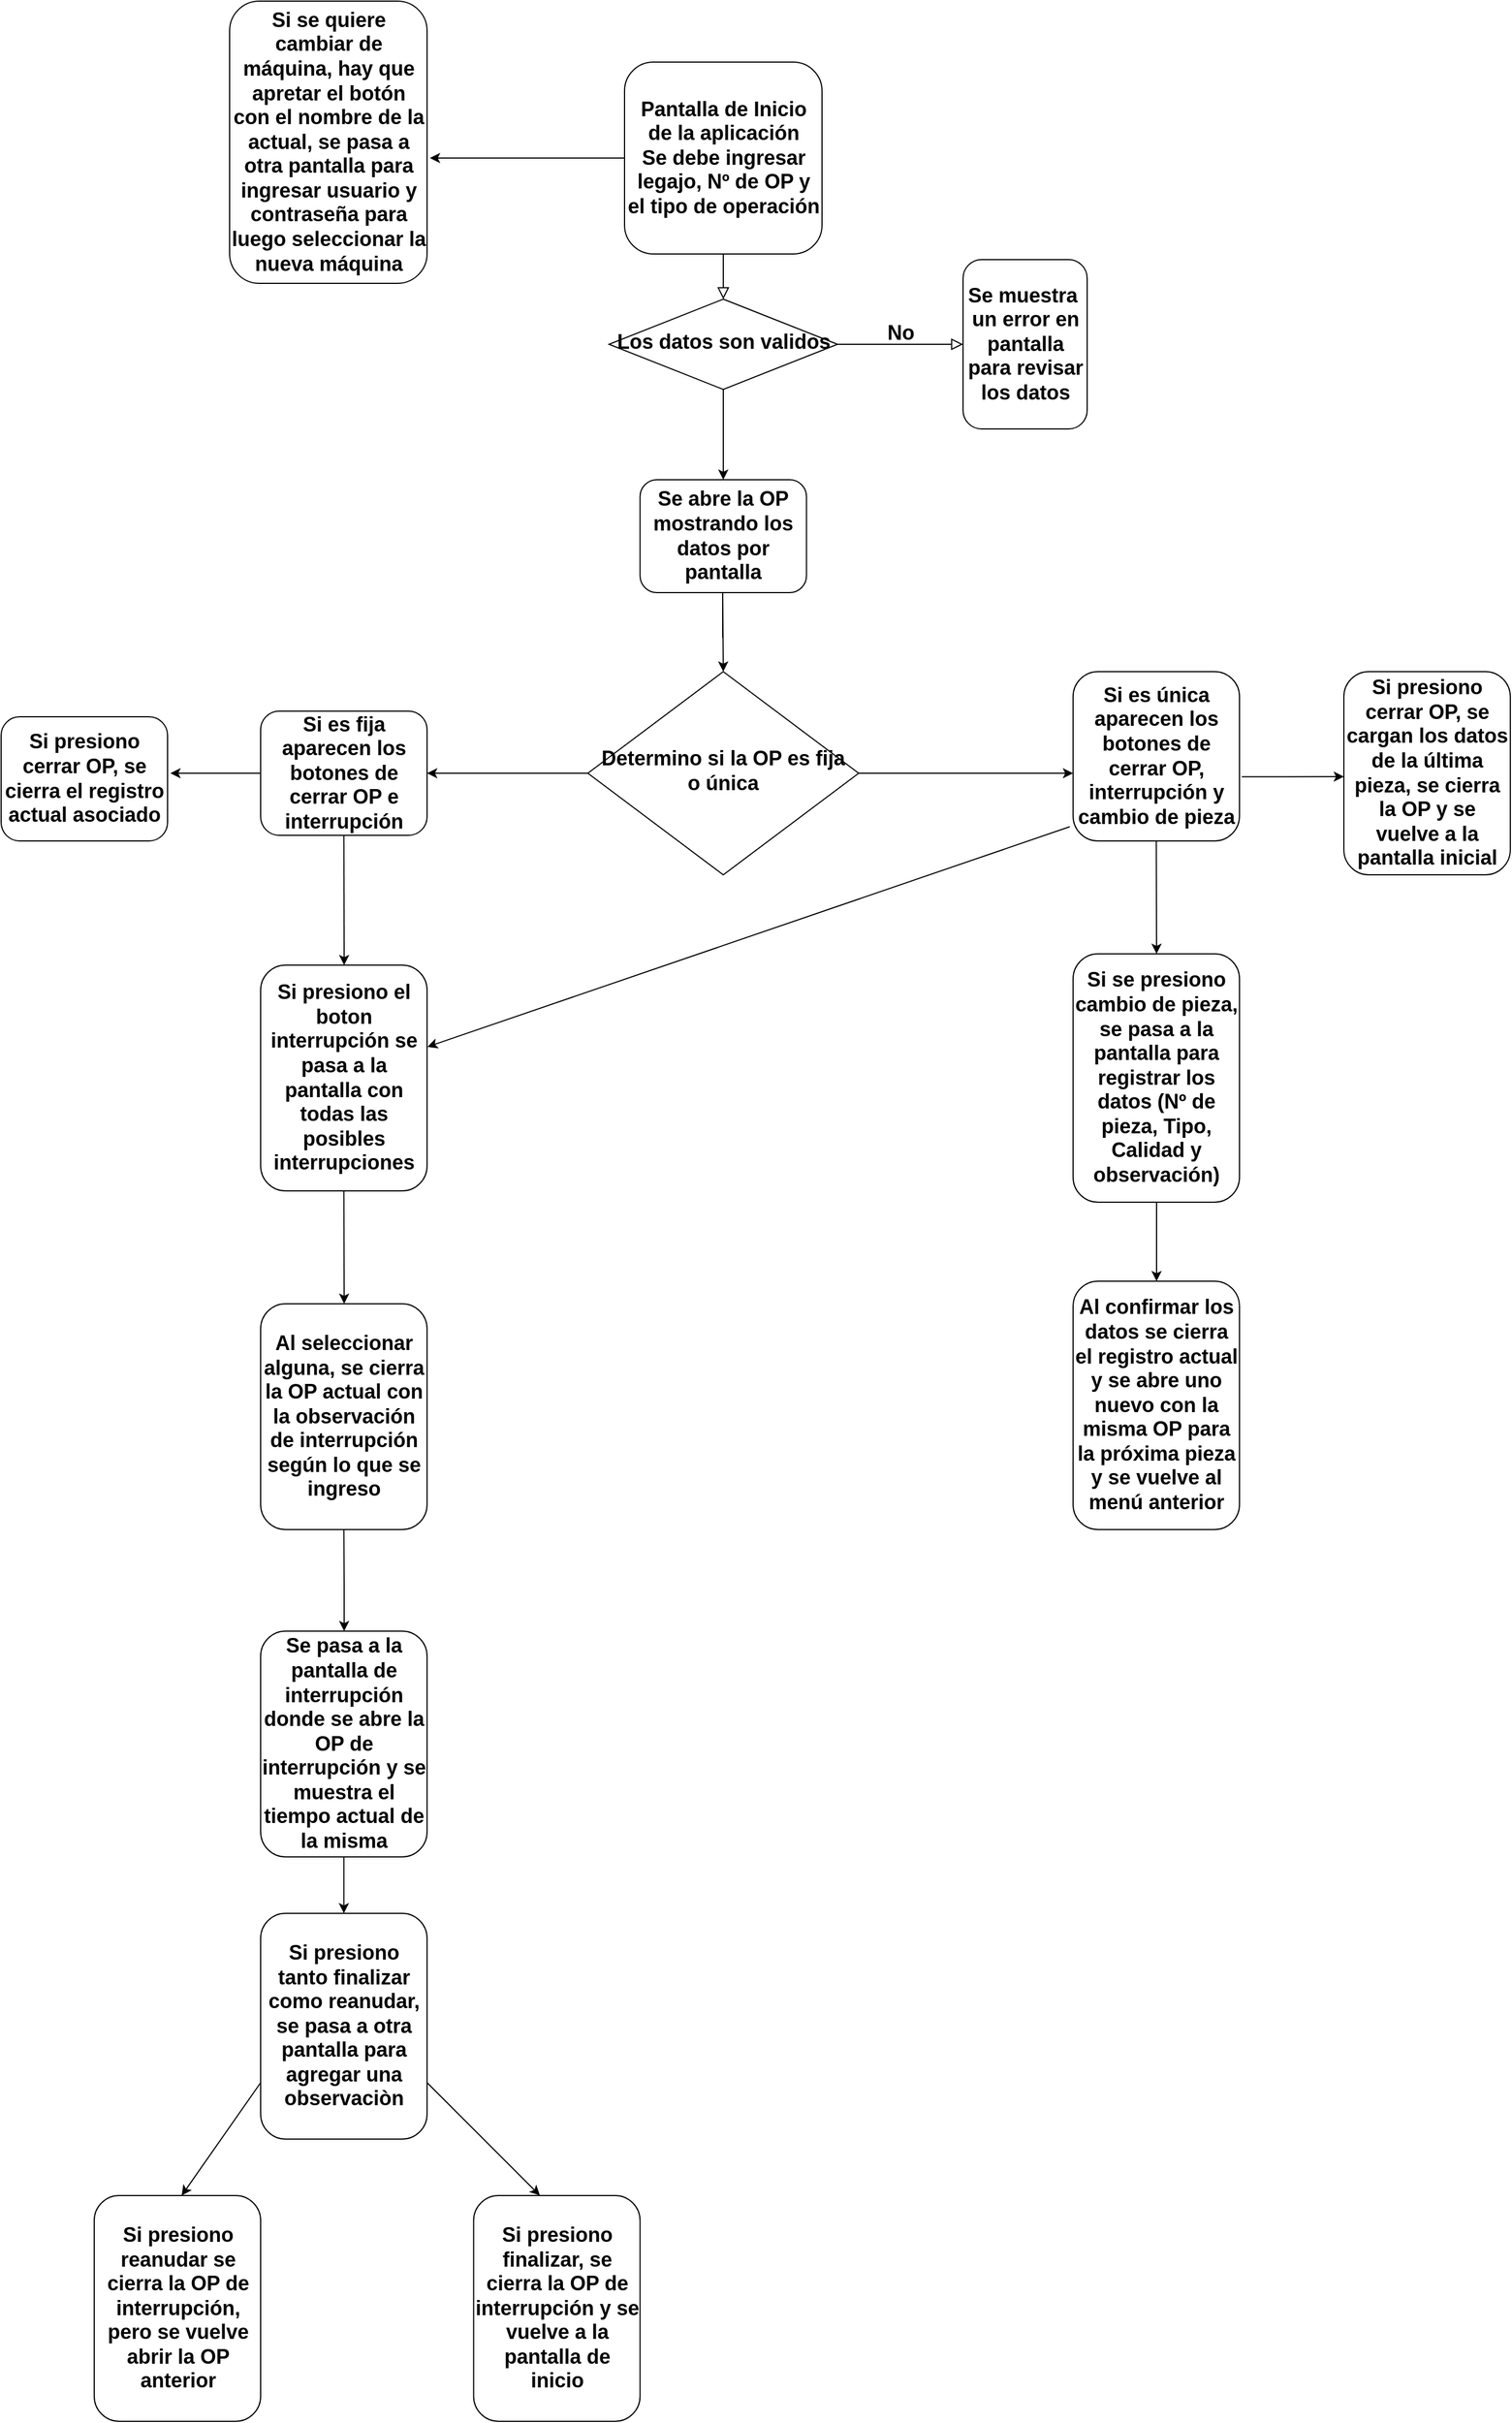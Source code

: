 <mxfile version="15.7.1" type="github">
  <diagram id="C5RBs43oDa-KdzZeNtuy" name="Page-1">
    <mxGraphModel dx="723" dy="1571" grid="1" gridSize="10" guides="1" tooltips="1" connect="1" arrows="1" fold="1" page="1" pageScale="1" pageWidth="827" pageHeight="1169" math="0" shadow="0">
      <root>
        <mxCell id="WIyWlLk6GJQsqaUBKTNV-0" />
        <mxCell id="WIyWlLk6GJQsqaUBKTNV-1" parent="WIyWlLk6GJQsqaUBKTNV-0" />
        <mxCell id="WIyWlLk6GJQsqaUBKTNV-2" value="" style="rounded=0;html=1;jettySize=auto;orthogonalLoop=1;fontSize=11;endArrow=block;endFill=0;endSize=8;strokeWidth=1;shadow=0;labelBackgroundColor=none;edgeStyle=orthogonalEdgeStyle;" parent="WIyWlLk6GJQsqaUBKTNV-1" source="WIyWlLk6GJQsqaUBKTNV-3" target="WIyWlLk6GJQsqaUBKTNV-6" edge="1">
          <mxGeometry relative="1" as="geometry" />
        </mxCell>
        <mxCell id="WIyWlLk6GJQsqaUBKTNV-3" value="Pantalla de Inicio de la aplicación&lt;br style=&quot;font-size: 18px&quot;&gt;Se debe ingresar legajo, Nº de OP y el tipo de operación" style="rounded=1;whiteSpace=wrap;html=1;fontSize=18;glass=0;strokeWidth=1;shadow=0;fontStyle=1" parent="WIyWlLk6GJQsqaUBKTNV-1" vertex="1">
          <mxGeometry x="612.5" y="-530" width="175" height="170" as="geometry" />
        </mxCell>
        <mxCell id="WIyWlLk6GJQsqaUBKTNV-5" value="No" style="edgeStyle=orthogonalEdgeStyle;rounded=0;html=1;jettySize=auto;orthogonalLoop=1;fontSize=18;endArrow=block;endFill=0;endSize=8;strokeWidth=1;shadow=0;labelBackgroundColor=none;fontStyle=1" parent="WIyWlLk6GJQsqaUBKTNV-1" source="WIyWlLk6GJQsqaUBKTNV-6" target="WIyWlLk6GJQsqaUBKTNV-7" edge="1">
          <mxGeometry y="10" relative="1" as="geometry">
            <mxPoint as="offset" />
          </mxGeometry>
        </mxCell>
        <mxCell id="JvSJvUOATyo0fjj9ybYs-0" style="edgeStyle=orthogonalEdgeStyle;rounded=0;orthogonalLoop=1;jettySize=auto;html=1;exitX=0.5;exitY=1;exitDx=0;exitDy=0;entryX=0.5;entryY=0;entryDx=0;entryDy=0;" edge="1" parent="WIyWlLk6GJQsqaUBKTNV-1" source="WIyWlLk6GJQsqaUBKTNV-6" target="JvSJvUOATyo0fjj9ybYs-1">
          <mxGeometry relative="1" as="geometry">
            <mxPoint x="782.5" y="-210" as="targetPoint" />
            <Array as="points" />
          </mxGeometry>
        </mxCell>
        <mxCell id="WIyWlLk6GJQsqaUBKTNV-6" value="Los datos son validos" style="rhombus;whiteSpace=wrap;html=1;shadow=0;fontFamily=Helvetica;fontSize=18;align=center;strokeWidth=1;spacing=6;spacingTop=-4;fontStyle=1" parent="WIyWlLk6GJQsqaUBKTNV-1" vertex="1">
          <mxGeometry x="598.75" y="-320" width="202.5" height="80" as="geometry" />
        </mxCell>
        <mxCell id="WIyWlLk6GJQsqaUBKTNV-7" value="Se muestra&amp;nbsp; un error en pantalla para revisar los datos" style="rounded=1;whiteSpace=wrap;html=1;fontSize=18;glass=0;strokeWidth=1;shadow=0;fontStyle=1" parent="WIyWlLk6GJQsqaUBKTNV-1" vertex="1">
          <mxGeometry x="912.5" y="-355" width="110" height="150" as="geometry" />
        </mxCell>
        <mxCell id="JvSJvUOATyo0fjj9ybYs-1" value="Se abre la OP mostrando los datos por pantalla" style="rounded=1;whiteSpace=wrap;html=1;fontSize=18;glass=0;strokeWidth=1;shadow=0;fontStyle=1" vertex="1" parent="WIyWlLk6GJQsqaUBKTNV-1">
          <mxGeometry x="626.25" y="-160" width="147.5" height="100" as="geometry" />
        </mxCell>
        <mxCell id="JvSJvUOATyo0fjj9ybYs-3" style="edgeStyle=orthogonalEdgeStyle;rounded=0;orthogonalLoop=1;jettySize=auto;html=1;exitX=0.5;exitY=1;exitDx=0;exitDy=0;" edge="1" parent="WIyWlLk6GJQsqaUBKTNV-1">
          <mxGeometry relative="1" as="geometry">
            <mxPoint x="700" y="10" as="targetPoint" />
            <mxPoint x="699.5" y="-20" as="sourcePoint" />
            <Array as="points">
              <mxPoint x="699.5" y="-60" />
              <mxPoint x="699.5" y="-60" />
            </Array>
          </mxGeometry>
        </mxCell>
        <mxCell id="JvSJvUOATyo0fjj9ybYs-4" value="Determino si la OP es fija o única" style="rhombus;whiteSpace=wrap;html=1;shadow=0;fontFamily=Helvetica;fontSize=18;align=center;strokeWidth=1;spacing=6;spacingTop=-4;fontStyle=1" vertex="1" parent="WIyWlLk6GJQsqaUBKTNV-1">
          <mxGeometry x="580" y="10" width="240" height="180" as="geometry" />
        </mxCell>
        <mxCell id="JvSJvUOATyo0fjj9ybYs-9" value="Si es única aparecen los botones de cerrar OP, interrupción y cambio de pieza" style="rounded=1;whiteSpace=wrap;html=1;fontSize=18;glass=0;strokeWidth=1;shadow=0;fontStyle=1" vertex="1" parent="WIyWlLk6GJQsqaUBKTNV-1">
          <mxGeometry x="1010.0" y="10" width="147.5" height="150" as="geometry" />
        </mxCell>
        <mxCell id="JvSJvUOATyo0fjj9ybYs-11" value="Si es fija aparecen los botones de cerrar OP e interrupción" style="rounded=1;whiteSpace=wrap;html=1;fontSize=18;glass=0;strokeWidth=1;shadow=0;fontStyle=1" vertex="1" parent="WIyWlLk6GJQsqaUBKTNV-1">
          <mxGeometry x="290" y="45" width="147.5" height="110" as="geometry" />
        </mxCell>
        <mxCell id="JvSJvUOATyo0fjj9ybYs-16" value="" style="endArrow=classic;html=1;rounded=0;fontSize=18;exitX=1;exitY=0.5;exitDx=0;exitDy=0;entryX=0;entryY=0.6;entryDx=0;entryDy=0;entryPerimeter=0;" edge="1" parent="WIyWlLk6GJQsqaUBKTNV-1" source="JvSJvUOATyo0fjj9ybYs-4" target="JvSJvUOATyo0fjj9ybYs-9">
          <mxGeometry width="50" height="50" relative="1" as="geometry">
            <mxPoint x="860" y="150" as="sourcePoint" />
            <mxPoint x="930" y="140" as="targetPoint" />
          </mxGeometry>
        </mxCell>
        <mxCell id="JvSJvUOATyo0fjj9ybYs-17" value="" style="endArrow=classic;html=1;rounded=0;fontSize=18;entryX=1;entryY=0.5;entryDx=0;entryDy=0;" edge="1" parent="WIyWlLk6GJQsqaUBKTNV-1" source="JvSJvUOATyo0fjj9ybYs-4" target="JvSJvUOATyo0fjj9ybYs-11">
          <mxGeometry width="50" height="50" relative="1" as="geometry">
            <mxPoint x="490" y="160" as="sourcePoint" />
            <mxPoint x="540" y="110" as="targetPoint" />
          </mxGeometry>
        </mxCell>
        <mxCell id="JvSJvUOATyo0fjj9ybYs-18" value="" style="endArrow=classic;html=1;rounded=0;fontSize=18;exitX=0.5;exitY=1;exitDx=0;exitDy=0;" edge="1" parent="WIyWlLk6GJQsqaUBKTNV-1" source="JvSJvUOATyo0fjj9ybYs-11">
          <mxGeometry width="50" height="50" relative="1" as="geometry">
            <mxPoint x="580" y="280" as="sourcePoint" />
            <mxPoint x="364" y="270" as="targetPoint" />
          </mxGeometry>
        </mxCell>
        <mxCell id="JvSJvUOATyo0fjj9ybYs-19" value="Si presiono el boton interrupción se pasa a la pantalla con todas las posibles interrupciones" style="rounded=1;whiteSpace=wrap;html=1;fontSize=18;glass=0;strokeWidth=1;shadow=0;fontStyle=1" vertex="1" parent="WIyWlLk6GJQsqaUBKTNV-1">
          <mxGeometry x="290" y="270" width="147.5" height="200" as="geometry" />
        </mxCell>
        <mxCell id="JvSJvUOATyo0fjj9ybYs-20" value="" style="endArrow=classic;html=1;rounded=0;fontSize=18;exitX=0.5;exitY=1;exitDx=0;exitDy=0;" edge="1" parent="WIyWlLk6GJQsqaUBKTNV-1" source="JvSJvUOATyo0fjj9ybYs-19">
          <mxGeometry width="50" height="50" relative="1" as="geometry">
            <mxPoint x="460" y="410" as="sourcePoint" />
            <mxPoint x="364" y="570" as="targetPoint" />
            <Array as="points" />
          </mxGeometry>
        </mxCell>
        <mxCell id="JvSJvUOATyo0fjj9ybYs-21" value="Al seleccionar alguna, se cierra la OP actual con la observación de interrupción según lo que se ingreso" style="rounded=1;whiteSpace=wrap;html=1;fontSize=18;glass=0;strokeWidth=1;shadow=0;fontStyle=1" vertex="1" parent="WIyWlLk6GJQsqaUBKTNV-1">
          <mxGeometry x="290" y="570" width="147.5" height="200" as="geometry" />
        </mxCell>
        <mxCell id="JvSJvUOATyo0fjj9ybYs-22" value="" style="endArrow=classic;html=1;rounded=0;fontSize=18;exitX=0.5;exitY=1;exitDx=0;exitDy=0;" edge="1" parent="WIyWlLk6GJQsqaUBKTNV-1" source="JvSJvUOATyo0fjj9ybYs-21">
          <mxGeometry width="50" height="50" relative="1" as="geometry">
            <mxPoint x="460" y="750" as="sourcePoint" />
            <mxPoint x="364" y="860" as="targetPoint" />
            <Array as="points">
              <mxPoint x="364" y="820" />
            </Array>
          </mxGeometry>
        </mxCell>
        <mxCell id="JvSJvUOATyo0fjj9ybYs-23" value="Se pasa a la pantalla de interrupción donde se abre la OP de interrupción y se muestra el tiempo actual de la misma" style="rounded=1;whiteSpace=wrap;html=1;fontSize=18;glass=0;strokeWidth=1;shadow=0;fontStyle=1" vertex="1" parent="WIyWlLk6GJQsqaUBKTNV-1">
          <mxGeometry x="290" y="860" width="147.5" height="200" as="geometry" />
        </mxCell>
        <mxCell id="JvSJvUOATyo0fjj9ybYs-25" value="" style="endArrow=classic;html=1;rounded=0;fontSize=18;" edge="1" parent="WIyWlLk6GJQsqaUBKTNV-1">
          <mxGeometry width="50" height="50" relative="1" as="geometry">
            <mxPoint x="437.5" y="1260" as="sourcePoint" />
            <mxPoint x="537.5" y="1360" as="targetPoint" />
            <Array as="points">
              <mxPoint x="507.5" y="1330" />
            </Array>
          </mxGeometry>
        </mxCell>
        <mxCell id="JvSJvUOATyo0fjj9ybYs-26" value="" style="endArrow=classic;html=1;rounded=0;fontSize=18;" edge="1" parent="WIyWlLk6GJQsqaUBKTNV-1">
          <mxGeometry width="50" height="50" relative="1" as="geometry">
            <mxPoint x="290" y="1260" as="sourcePoint" />
            <mxPoint x="220" y="1360" as="targetPoint" />
            <Array as="points" />
          </mxGeometry>
        </mxCell>
        <mxCell id="JvSJvUOATyo0fjj9ybYs-27" value="Si presiono finalizar, se cierra la OP de interrupción y se vuelve a la pantalla de inicio" style="rounded=1;whiteSpace=wrap;html=1;fontSize=18;glass=0;strokeWidth=1;shadow=0;fontStyle=1" vertex="1" parent="WIyWlLk6GJQsqaUBKTNV-1">
          <mxGeometry x="478.75" y="1360" width="147.5" height="200" as="geometry" />
        </mxCell>
        <mxCell id="JvSJvUOATyo0fjj9ybYs-28" value="Si presiono reanudar se cierra la OP de interrupción, pero se vuelve abrir la OP anterior" style="rounded=1;whiteSpace=wrap;html=1;fontSize=18;glass=0;strokeWidth=1;shadow=0;fontStyle=1" vertex="1" parent="WIyWlLk6GJQsqaUBKTNV-1">
          <mxGeometry x="142.5" y="1360" width="147.5" height="200" as="geometry" />
        </mxCell>
        <mxCell id="JvSJvUOATyo0fjj9ybYs-29" value="Si presiono tanto finalizar como reanudar, se pasa a otra pantalla para agregar una observaciòn" style="rounded=1;whiteSpace=wrap;html=1;fontSize=18;glass=0;strokeWidth=1;shadow=0;fontStyle=1" vertex="1" parent="WIyWlLk6GJQsqaUBKTNV-1">
          <mxGeometry x="290" y="1110" width="147.5" height="200" as="geometry" />
        </mxCell>
        <mxCell id="JvSJvUOATyo0fjj9ybYs-30" value="" style="endArrow=classic;html=1;rounded=0;fontSize=18;exitX=0.5;exitY=1;exitDx=0;exitDy=0;entryX=0.5;entryY=0;entryDx=0;entryDy=0;" edge="1" parent="WIyWlLk6GJQsqaUBKTNV-1" source="JvSJvUOATyo0fjj9ybYs-23" target="JvSJvUOATyo0fjj9ybYs-29">
          <mxGeometry width="50" height="50" relative="1" as="geometry">
            <mxPoint x="520" y="1110" as="sourcePoint" />
            <mxPoint x="620" y="1210" as="targetPoint" />
            <Array as="points" />
          </mxGeometry>
        </mxCell>
        <mxCell id="JvSJvUOATyo0fjj9ybYs-31" value="" style="endArrow=classic;html=1;rounded=0;fontSize=18;entryX=1.002;entryY=0.362;entryDx=0;entryDy=0;entryPerimeter=0;exitX=-0.02;exitY=0.916;exitDx=0;exitDy=0;exitPerimeter=0;" edge="1" parent="WIyWlLk6GJQsqaUBKTNV-1" source="JvSJvUOATyo0fjj9ybYs-9" target="JvSJvUOATyo0fjj9ybYs-19">
          <mxGeometry width="50" height="50" relative="1" as="geometry">
            <mxPoint x="740" y="320" as="sourcePoint" />
            <mxPoint x="790" y="270" as="targetPoint" />
          </mxGeometry>
        </mxCell>
        <mxCell id="JvSJvUOATyo0fjj9ybYs-32" value="" style="endArrow=classic;html=1;rounded=0;fontSize=18;exitX=0;exitY=0.5;exitDx=0;exitDy=0;" edge="1" parent="WIyWlLk6GJQsqaUBKTNV-1" source="JvSJvUOATyo0fjj9ybYs-11">
          <mxGeometry width="50" height="50" relative="1" as="geometry">
            <mxPoint x="180" y="110" as="sourcePoint" />
            <mxPoint x="210" y="100" as="targetPoint" />
          </mxGeometry>
        </mxCell>
        <mxCell id="JvSJvUOATyo0fjj9ybYs-33" value="Si presiono cerrar OP, se cierra el registro actual asociado" style="rounded=1;whiteSpace=wrap;html=1;fontSize=18;glass=0;strokeWidth=1;shadow=0;fontStyle=1" vertex="1" parent="WIyWlLk6GJQsqaUBKTNV-1">
          <mxGeometry x="60" y="50" width="147.5" height="110" as="geometry" />
        </mxCell>
        <mxCell id="JvSJvUOATyo0fjj9ybYs-35" value="" style="endArrow=classic;html=1;rounded=0;fontSize=18;exitX=0.5;exitY=1;exitDx=0;exitDy=0;" edge="1" parent="WIyWlLk6GJQsqaUBKTNV-1" source="JvSJvUOATyo0fjj9ybYs-9">
          <mxGeometry width="50" height="50" relative="1" as="geometry">
            <mxPoint x="1180" y="290" as="sourcePoint" />
            <mxPoint x="1084" y="260" as="targetPoint" />
          </mxGeometry>
        </mxCell>
        <mxCell id="JvSJvUOATyo0fjj9ybYs-36" value="Si se presiono cambio de pieza, se pasa a la pantalla para registrar los datos (Nº de pieza, Tipo, Calidad y observación)" style="rounded=1;whiteSpace=wrap;html=1;fontSize=18;glass=0;strokeWidth=1;shadow=0;fontStyle=1" vertex="1" parent="WIyWlLk6GJQsqaUBKTNV-1">
          <mxGeometry x="1010" y="260" width="147.5" height="220" as="geometry" />
        </mxCell>
        <mxCell id="JvSJvUOATyo0fjj9ybYs-37" value="" style="endArrow=classic;html=1;rounded=0;fontSize=18;" edge="1" parent="WIyWlLk6GJQsqaUBKTNV-1">
          <mxGeometry width="50" height="50" relative="1" as="geometry">
            <mxPoint x="1084" y="480" as="sourcePoint" />
            <mxPoint x="1084" y="550" as="targetPoint" />
            <Array as="points">
              <mxPoint x="1084" y="510" />
              <mxPoint x="1084" y="530" />
            </Array>
          </mxGeometry>
        </mxCell>
        <mxCell id="JvSJvUOATyo0fjj9ybYs-38" value="Al confirmar los datos se cierra el registro actual y se abre uno nuevo con la misma OP para la próxima pieza y se vuelve al menú anterior" style="rounded=1;whiteSpace=wrap;html=1;fontSize=18;glass=0;strokeWidth=1;shadow=0;fontStyle=1" vertex="1" parent="WIyWlLk6GJQsqaUBKTNV-1">
          <mxGeometry x="1010" y="550" width="147.5" height="220" as="geometry" />
        </mxCell>
        <mxCell id="JvSJvUOATyo0fjj9ybYs-39" value="" style="endArrow=classic;html=1;rounded=0;fontSize=18;exitX=1.014;exitY=0.621;exitDx=0;exitDy=0;exitPerimeter=0;" edge="1" parent="WIyWlLk6GJQsqaUBKTNV-1" source="JvSJvUOATyo0fjj9ybYs-9">
          <mxGeometry width="50" height="50" relative="1" as="geometry">
            <mxPoint x="1190" y="170" as="sourcePoint" />
            <mxPoint x="1250" y="103" as="targetPoint" />
          </mxGeometry>
        </mxCell>
        <mxCell id="JvSJvUOATyo0fjj9ybYs-40" value="Si presiono cerrar OP, se cargan los datos de la última pieza, se cierra la OP y se vuelve a la pantalla inicial" style="rounded=1;whiteSpace=wrap;html=1;fontSize=18;glass=0;strokeWidth=1;shadow=0;fontStyle=1" vertex="1" parent="WIyWlLk6GJQsqaUBKTNV-1">
          <mxGeometry x="1250" y="10" width="147.5" height="180" as="geometry" />
        </mxCell>
        <mxCell id="JvSJvUOATyo0fjj9ybYs-41" value="" style="endArrow=classic;html=1;rounded=0;fontSize=18;" edge="1" parent="WIyWlLk6GJQsqaUBKTNV-1" source="WIyWlLk6GJQsqaUBKTNV-3">
          <mxGeometry width="50" height="50" relative="1" as="geometry">
            <mxPoint x="570" y="-360" as="sourcePoint" />
            <mxPoint x="440" y="-445" as="targetPoint" />
            <Array as="points" />
          </mxGeometry>
        </mxCell>
        <mxCell id="JvSJvUOATyo0fjj9ybYs-42" value="Si se quiere cambiar de máquina, hay que apretar el botón con el nombre de la actual, se pasa a otra pantalla para ingresar usuario y contraseña para luego seleccionar la nueva máquina" style="rounded=1;whiteSpace=wrap;html=1;fontSize=18;glass=0;strokeWidth=1;shadow=0;fontStyle=1" vertex="1" parent="WIyWlLk6GJQsqaUBKTNV-1">
          <mxGeometry x="262.5" y="-584" width="175" height="250" as="geometry" />
        </mxCell>
      </root>
    </mxGraphModel>
  </diagram>
</mxfile>
